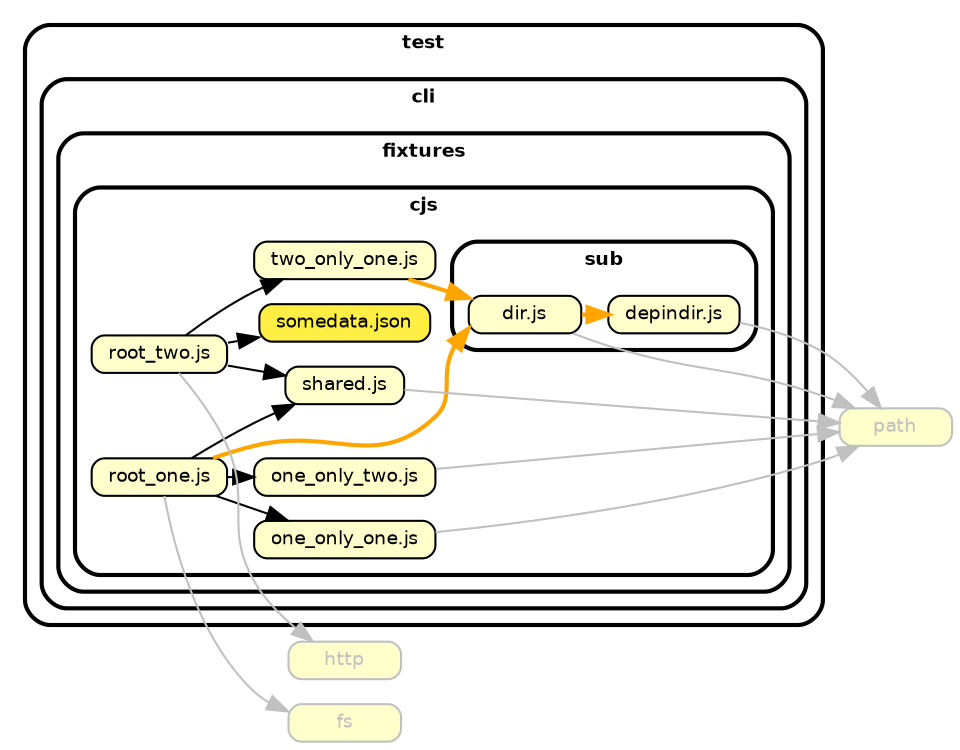 digraph "dependency-cruiser output"{
    ordering=out
    rankdir=LR
    splines=true
    overlap=false
    nodesep=0.16
    ranksep=0.18
    fontname="Helvetica-bold"
    fontsize=9
    style="rounded,bold"
    compound=true
    node [shape=box style="rounded, filled" fillcolor="#ffffcc" height=0.2 fontname=Helvetica fontsize=9]
    edge [color=black arrowhead=normal fontname=Helvetica fontsize=9]

    "fs" [label="fs" color="grey" fontcolor="grey" ]
    "http" [label="http" color="grey" fontcolor="grey" ]
    "path" [label="path" color="grey" fontcolor="grey" ]
    subgraph "cluster_/test" {label="test" subgraph "cluster_/test/cli" {label="cli" subgraph "cluster_/test/cli/fixtures" {label="fixtures" subgraph "cluster_/test/cli/fixtures/cjs" {label="cjs" "test/cli/fixtures/cjs/one_only_one.js" [label="one_only_one.js" URL="test/cli/fixtures/cjs/one_only_one.js"] } } } }
    subgraph "cluster_/test" {label="test" subgraph "cluster_/test/cli" {label="cli" subgraph "cluster_/test/cli/fixtures" {label="fixtures" subgraph "cluster_/test/cli/fixtures/cjs" {label="cjs" "test/cli/fixtures/cjs/one_only_two.js" [label="one_only_two.js" URL="test/cli/fixtures/cjs/one_only_two.js"] } } } }
    subgraph "cluster_/test" {label="test" subgraph "cluster_/test/cli" {label="cli" subgraph "cluster_/test/cli/fixtures" {label="fixtures" subgraph "cluster_/test/cli/fixtures/cjs" {label="cjs" "test/cli/fixtures/cjs/root_one.js" [label="root_one.js" URL="test/cli/fixtures/cjs/root_one.js"] } } } }
    subgraph "cluster_/test" {label="test" subgraph "cluster_/test/cli" {label="cli" subgraph "cluster_/test/cli/fixtures" {label="fixtures" subgraph "cluster_/test/cli/fixtures/cjs" {label="cjs" "test/cli/fixtures/cjs/root_two.js" [label="root_two.js" URL="test/cli/fixtures/cjs/root_two.js"] } } } }
    subgraph "cluster_/test" {label="test" subgraph "cluster_/test/cli" {label="cli" subgraph "cluster_/test/cli/fixtures" {label="fixtures" subgraph "cluster_/test/cli/fixtures/cjs" {label="cjs" "test/cli/fixtures/cjs/shared.js" [label="shared.js" URL="test/cli/fixtures/cjs/shared.js"] } } } }
    subgraph "cluster_/test" {label="test" subgraph "cluster_/test/cli" {label="cli" subgraph "cluster_/test/cli/fixtures" {label="fixtures" subgraph "cluster_/test/cli/fixtures/cjs" {label="cjs" "test/cli/fixtures/cjs/somedata.json" [label="somedata.json" fillcolor="#ffee44" URL="test/cli/fixtures/cjs/somedata.json"] } } } }
    subgraph "cluster_/test" {label="test" subgraph "cluster_/test/cli" {label="cli" subgraph "cluster_/test/cli/fixtures" {label="fixtures" subgraph "cluster_/test/cli/fixtures/cjs" {label="cjs" subgraph "cluster_/test/cli/fixtures/cjs/sub" {label="sub" "test/cli/fixtures/cjs/sub/depindir.js" [label="depindir.js" URL="test/cli/fixtures/cjs/sub/depindir.js"] } } } } }
    subgraph "cluster_/test" {label="test" subgraph "cluster_/test/cli" {label="cli" subgraph "cluster_/test/cli/fixtures" {label="fixtures" subgraph "cluster_/test/cli/fixtures/cjs" {label="cjs" subgraph "cluster_/test/cli/fixtures/cjs/sub" {label="sub" "test/cli/fixtures/cjs/sub/dir.js" [label="dir.js" URL="test/cli/fixtures/cjs/sub/dir.js"] } } } } }
    subgraph "cluster_/test" {label="test" subgraph "cluster_/test/cli" {label="cli" subgraph "cluster_/test/cli/fixtures" {label="fixtures" subgraph "cluster_/test/cli/fixtures/cjs" {label="cjs" "test/cli/fixtures/cjs/two_only_one.js" [label="two_only_one.js" URL="test/cli/fixtures/cjs/two_only_one.js"] } } } }

    "test/cli/fixtures/cjs/one_only_one.js" -> "path" [color="grey"]
    "test/cli/fixtures/cjs/one_only_two.js" -> "path" [color="grey"]
    "test/cli/fixtures/cjs/root_one.js" -> "test/cli/fixtures/cjs/one_only_one.js"
    "test/cli/fixtures/cjs/root_one.js" -> "test/cli/fixtures/cjs/one_only_two.js"
    "test/cli/fixtures/cjs/root_one.js" -> "test/cli/fixtures/cjs/shared.js"
    "test/cli/fixtures/cjs/root_one.js" -> "test/cli/fixtures/cjs/sub/dir.js" [color="orange" penwidth=2.0 tooltip="sub-not-allowed"]
    "test/cli/fixtures/cjs/root_one.js" -> "fs" [color="grey"]
    "test/cli/fixtures/cjs/root_two.js" -> "test/cli/fixtures/cjs/shared.js"
    "test/cli/fixtures/cjs/root_two.js" -> "test/cli/fixtures/cjs/somedata.json"
    "test/cli/fixtures/cjs/root_two.js" -> "test/cli/fixtures/cjs/two_only_one.js"
    "test/cli/fixtures/cjs/root_two.js" -> "http" [color="grey"]
    "test/cli/fixtures/cjs/shared.js" -> "path" [color="grey"]
    "test/cli/fixtures/cjs/sub/depindir.js" -> "path" [color="grey"]
    "test/cli/fixtures/cjs/sub/dir.js" -> "test/cli/fixtures/cjs/sub/depindir.js" [color="orange" penwidth=2.0 tooltip="sub-not-allowed"]
    "test/cli/fixtures/cjs/sub/dir.js" -> "path" [color="grey"]
    "test/cli/fixtures/cjs/two_only_one.js" -> "test/cli/fixtures/cjs/sub/dir.js" [color="orange" penwidth=2.0 tooltip="sub-not-allowed"]
}
